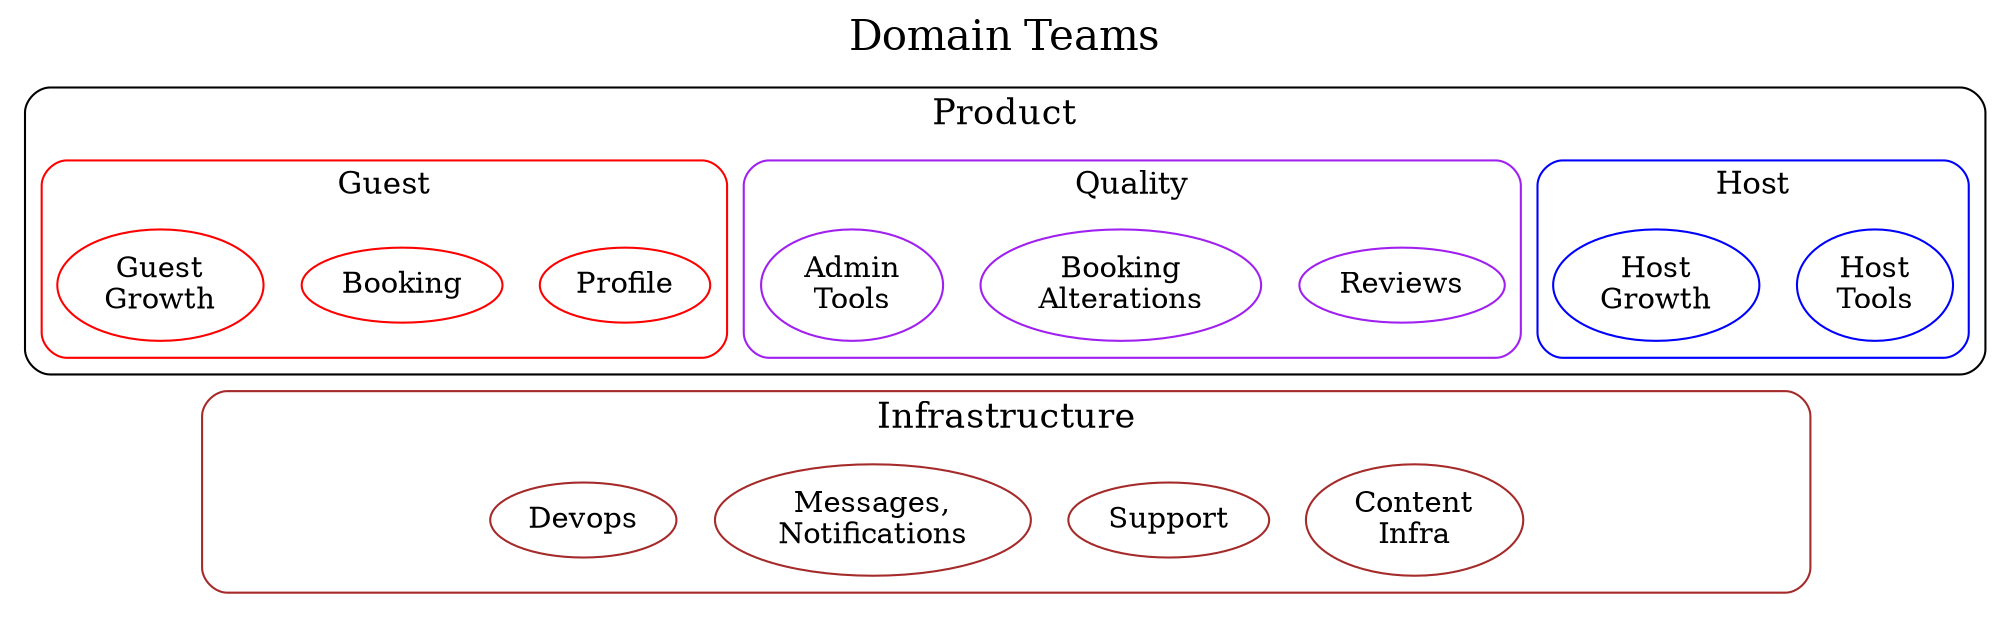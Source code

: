 digraph unix {
    compound=true; 
    rankdir="TB"
    labelloc="t";
    style="rounded"

    label=<<FONT POINT-SIZE="20">Domain Teams<BR /></FONT>>

    subgraph cluster_infra {
        label=<<FONT POINT-SIZE="17">Infrastructure</FONT>>
        color=brown;
        node[color=brown];
        
        // Use invisible nodes to have Infra underneath Product
        subgraph invis_start {
            node[style=invis];
            invisible1
        }
        
        content_infra [label="Content\nInfra"]
        support [label="Support"]
        messages_notifs [label="Messages,\nNotifications"]
        devops [label="Devops"]

        subgraph invis_end {
            node[style=invis];
            invisible4
        }
    }
    subgraph cluster_product {
        label=<<FONT POINT-SIZE="17">Product</FONT>>
        
        subgraph cluster_host {
            color=blue;
            node[color=blue];
            label=<<FONT POINT-SIZE="15">Host</FONT>>

            host_tools [label="Host\nTools"]
            host_growth [label="Host\nGrowth"]
        }

        subgraph cluster_quality {
            color=purple;
            node[color=purple];
            label=<<FONT POINT-SIZE="15">Quality</FONT>>
            reviews [label="Reviews"]
            alterations [label="Booking\nAlterations"]
            admin_tools [label="Admin\nTools"]
        }
        subgraph cluster_guest {
            color=red;
            node[color=red];
            label=<<FONT POINT-SIZE="15">Guest</FONT>>
            
            
            profile [label="Profile"]
            booking [label="Booking"]
            guest_growth [label="Guest\nGrowth"]
        }        
    }
    
    subgraph invis_connects{
        edge[style=invis];

        guest_growth->invisible4
        host_tools->invisible1
    }
}


